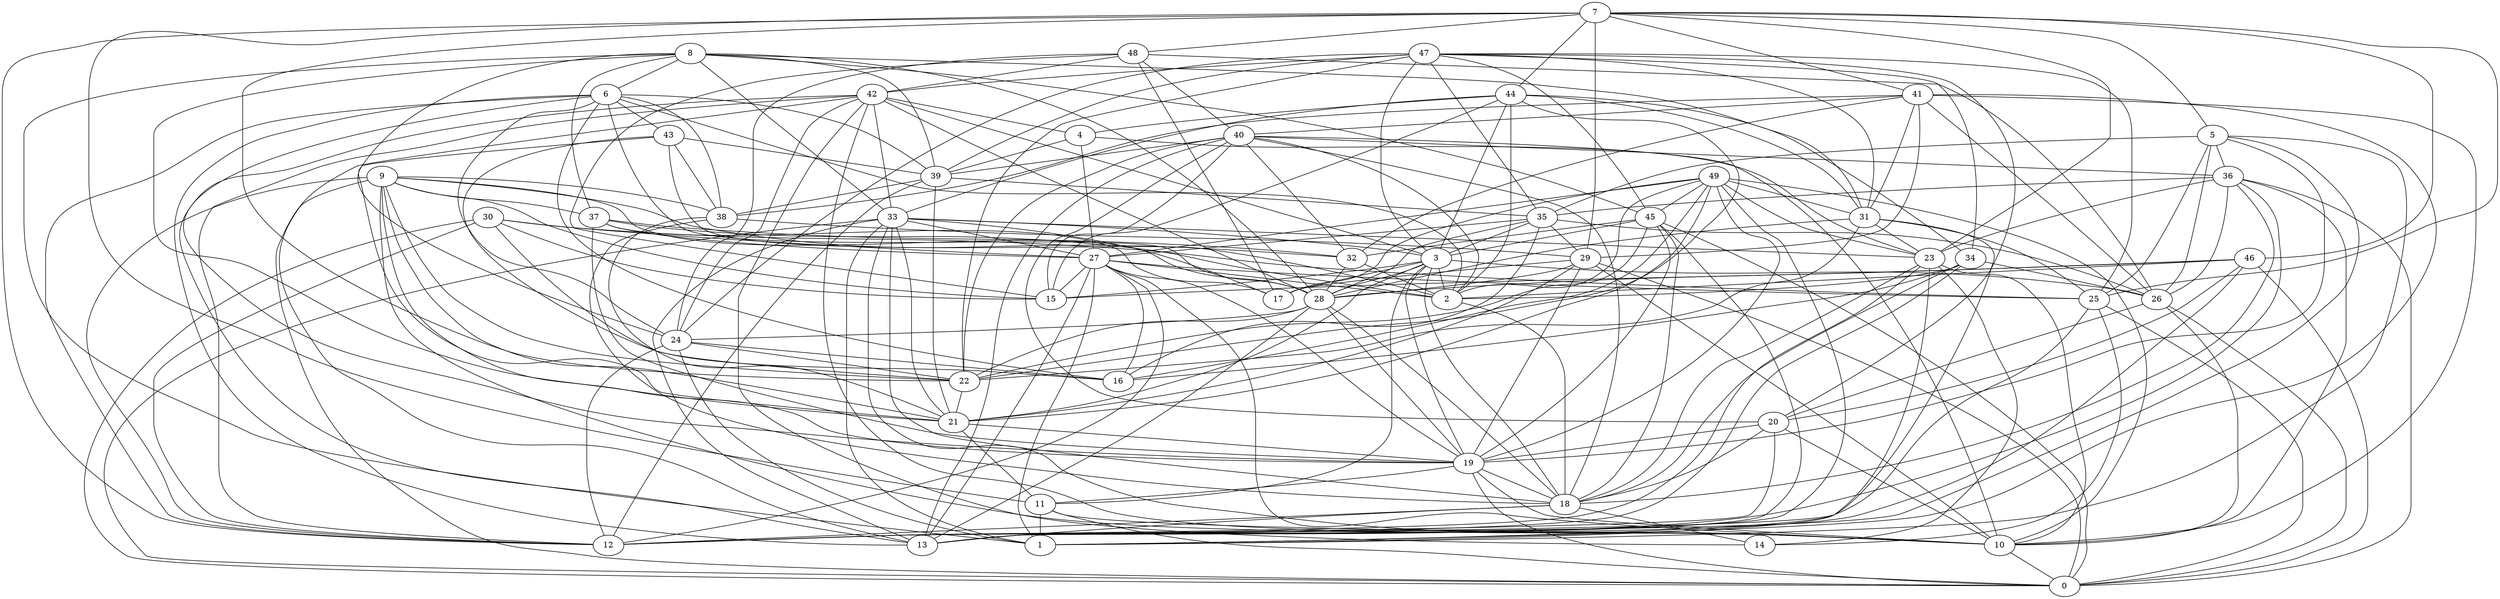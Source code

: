 digraph GG_graph {

subgraph G_graph {
edge [color = black]
"48" -> "17" [dir = none]
"48" -> "15" [dir = none]
"24" -> "12" [dir = none]
"31" -> "25" [dir = none]
"31" -> "28" [dir = none]
"46" -> "0" [dir = none]
"46" -> "2" [dir = none]
"8" -> "1" [dir = none]
"8" -> "28" [dir = none]
"37" -> "2" [dir = none]
"18" -> "12" [dir = none]
"18" -> "14" [dir = none]
"33" -> "10" [dir = none]
"33" -> "0" [dir = none]
"33" -> "21" [dir = none]
"33" -> "3" [dir = none]
"33" -> "1" [dir = none]
"33" -> "23" [dir = none]
"33" -> "27" [dir = none]
"33" -> "17" [dir = none]
"30" -> "22" [dir = none]
"30" -> "12" [dir = none]
"45" -> "18" [dir = none]
"45" -> "13" [dir = none]
"6" -> "39" [dir = none]
"6" -> "2" [dir = none]
"3" -> "2" [dir = none]
"3" -> "17" [dir = none]
"3" -> "28" [dir = none]
"3" -> "11" [dir = none]
"11" -> "1" [dir = none]
"39" -> "38" [dir = none]
"39" -> "21" [dir = none]
"20" -> "12" [dir = none]
"20" -> "10" [dir = none]
"38" -> "21" [dir = none]
"4" -> "27" [dir = none]
"4" -> "39" [dir = none]
"43" -> "21" [dir = none]
"43" -> "38" [dir = none]
"7" -> "22" [dir = none]
"7" -> "46" [dir = none]
"10" -> "0" [dir = none]
"35" -> "3" [dir = none]
"35" -> "28" [dir = none]
"27" -> "15" [dir = none]
"27" -> "12" [dir = none]
"27" -> "16" [dir = none]
"27" -> "25" [dir = none]
"27" -> "2" [dir = none]
"27" -> "19" [dir = none]
"29" -> "21" [dir = none]
"29" -> "28" [dir = none]
"41" -> "31" [dir = none]
"41" -> "26" [dir = none]
"41" -> "29" [dir = none]
"41" -> "32" [dir = none]
"28" -> "24" [dir = none]
"28" -> "18" [dir = none]
"28" -> "22" [dir = none]
"22" -> "21" [dir = none]
"36" -> "35" [dir = none]
"36" -> "12" [dir = none]
"40" -> "39" [dir = none]
"40" -> "10" [dir = none]
"9" -> "32" [dir = none]
"9" -> "37" [dir = none]
"9" -> "19" [dir = none]
"9" -> "12" [dir = none]
"9" -> "38" [dir = none]
"9" -> "28" [dir = none]
"9" -> "15" [dir = none]
"21" -> "19" [dir = none]
"23" -> "10" [dir = none]
"5" -> "1" [dir = none]
"5" -> "13" [dir = none]
"5" -> "35" [dir = none]
"5" -> "26" [dir = none]
"32" -> "2" [dir = none]
"26" -> "0" [dir = none]
"19" -> "18" [dir = none]
"47" -> "22" [dir = none]
"47" -> "42" [dir = none]
"42" -> "14" [dir = none]
"42" -> "3" [dir = none]
"42" -> "28" [dir = none]
"49" -> "16" [dir = none]
"49" -> "2" [dir = none]
"49" -> "27" [dir = none]
"25" -> "14" [dir = none]
"25" -> "0" [dir = none]
"25" -> "13" [dir = none]
"44" -> "3" [dir = none]
"44" -> "4" [dir = none]
"44" -> "33" [dir = none]
"44" -> "31" [dir = none]
"34" -> "12" [dir = none]
"34" -> "16" [dir = none]
"29" -> "10" [dir = none]
"26" -> "10" [dir = none]
"5" -> "19" [dir = none]
"8" -> "45" [dir = none]
"42" -> "4" [dir = none]
"23" -> "18" [dir = none]
"29" -> "0" [dir = none]
"49" -> "31" [dir = none]
"7" -> "41" [dir = none]
"42" -> "33" [dir = none]
"19" -> "10" [dir = none]
"42" -> "12" [dir = none]
"7" -> "5" [dir = none]
"6" -> "16" [dir = none]
"33" -> "18" [dir = none]
"46" -> "13" [dir = none]
"49" -> "21" [dir = none]
"47" -> "24" [dir = none]
"8" -> "33" [dir = none]
"41" -> "40" [dir = none]
"43" -> "2" [dir = none]
"11" -> "10" [dir = none]
"5" -> "36" [dir = none]
"36" -> "23" [dir = none]
"5" -> "25" [dir = none]
"23" -> "14" [dir = none]
"38" -> "18" [dir = none]
"48" -> "40" [dir = none]
"29" -> "17" [dir = none]
"45" -> "0" [dir = none]
"30" -> "25" [dir = none]
"37" -> "17" [dir = none]
"47" -> "45" [dir = none]
"38" -> "29" [dir = none]
"11" -> "0" [dir = none]
"6" -> "13" [dir = none]
"45" -> "3" [dir = none]
"27" -> "10" [dir = none]
"42" -> "0" [dir = none]
"48" -> "42" [dir = none]
"39" -> "12" [dir = none]
"30" -> "0" [dir = none]
"47" -> "34" [dir = none]
"34" -> "26" [dir = none]
"4" -> "23" [dir = none]
"8" -> "21" [dir = none]
"41" -> "10" [dir = none]
"6" -> "12" [dir = none]
"30" -> "27" [dir = none]
"3" -> "26" [dir = none]
"7" -> "11" [dir = none]
"27" -> "13" [dir = none]
"18" -> "13" [dir = none]
"40" -> "13" [dir = none]
"7" -> "48" [dir = none]
"49" -> "45" [dir = none]
"36" -> "0" [dir = none]
"49" -> "23" [dir = none]
"3" -> "18" [dir = none]
"23" -> "12" [dir = none]
"42" -> "10" [dir = none]
"47" -> "31" [dir = none]
"49" -> "10" [dir = none]
"44" -> "2" [dir = none]
"46" -> "28" [dir = none]
"7" -> "25" [dir = none]
"47" -> "35" [dir = none]
"3" -> "15" [dir = none]
"40" -> "36" [dir = none]
"47" -> "3" [dir = none]
"3" -> "19" [dir = none]
"36" -> "26" [dir = none]
"46" -> "15" [dir = none]
"39" -> "35" [dir = none]
"32" -> "28" [dir = none]
"2" -> "18" [dir = none]
"45" -> "22" [dir = none]
"8" -> "37" [dir = none]
"43" -> "39" [dir = none]
"48" -> "26" [dir = none]
"21" -> "11" [dir = none]
"40" -> "2" [dir = none]
"40" -> "20" [dir = none]
"6" -> "24" [dir = none]
"49" -> "19" [dir = none]
"35" -> "16" [dir = none]
"47" -> "20" [dir = none]
"6" -> "43" [dir = none]
"40" -> "32" [dir = none]
"20" -> "18" [dir = none]
"9" -> "10" [dir = none]
"41" -> "1" [dir = none]
"6" -> "19" [dir = none]
"7" -> "12" [dir = none]
"44" -> "15" [dir = none]
"31" -> "1" [dir = none]
"7" -> "29" [dir = none]
"8" -> "31" [dir = none]
"8" -> "39" [dir = none]
"49" -> "17" [dir = none]
"47" -> "39" [dir = none]
"33" -> "13" [dir = none]
"26" -> "20" [dir = none]
"46" -> "20" [dir = none]
"44" -> "22" [dir = none]
"40" -> "15" [dir = none]
"19" -> "11" [dir = none]
"6" -> "28" [dir = none]
"19" -> "0" [dir = none]
"42" -> "13" [dir = none]
"35" -> "26" [dir = none]
"36" -> "10" [dir = none]
"45" -> "19" [dir = none]
"20" -> "19" [dir = none]
"9" -> "22" [dir = none]
"27" -> "1" [dir = none]
"30" -> "15" [dir = none]
"24" -> "1" [dir = none]
"37" -> "32" [dir = none]
"43" -> "16" [dir = none]
"49" -> "13" [dir = none]
"45" -> "32" [dir = none]
"37" -> "27" [dir = none]
"42" -> "24" [dir = none]
"28" -> "19" [dir = none]
"40" -> "18" [dir = none]
"34" -> "2" [dir = none]
"48" -> "24" [dir = none]
"29" -> "19" [dir = none]
"37" -> "19" [dir = none]
"31" -> "22" [dir = none]
"7" -> "44" [dir = none]
"8" -> "24" [dir = none]
"40" -> "22" [dir = none]
"9" -> "21" [dir = none]
"44" -> "34" [dir = none]
"24" -> "16" [dir = none]
"3" -> "21" [dir = none]
"23" -> "1" [dir = none]
"6" -> "38" [dir = none]
"28" -> "13" [dir = none]
"9" -> "13" [dir = none]
"24" -> "22" [dir = none]
"35" -> "27" [dir = none]
"34" -> "18" [dir = none]
"31" -> "23" [dir = none]
"47" -> "25" [dir = none]
"41" -> "38" [dir = none]
"8" -> "6" [dir = none]
"7" -> "23" [dir = none]
"36" -> "18" [dir = none]
"35" -> "29" [dir = none]
}

}

